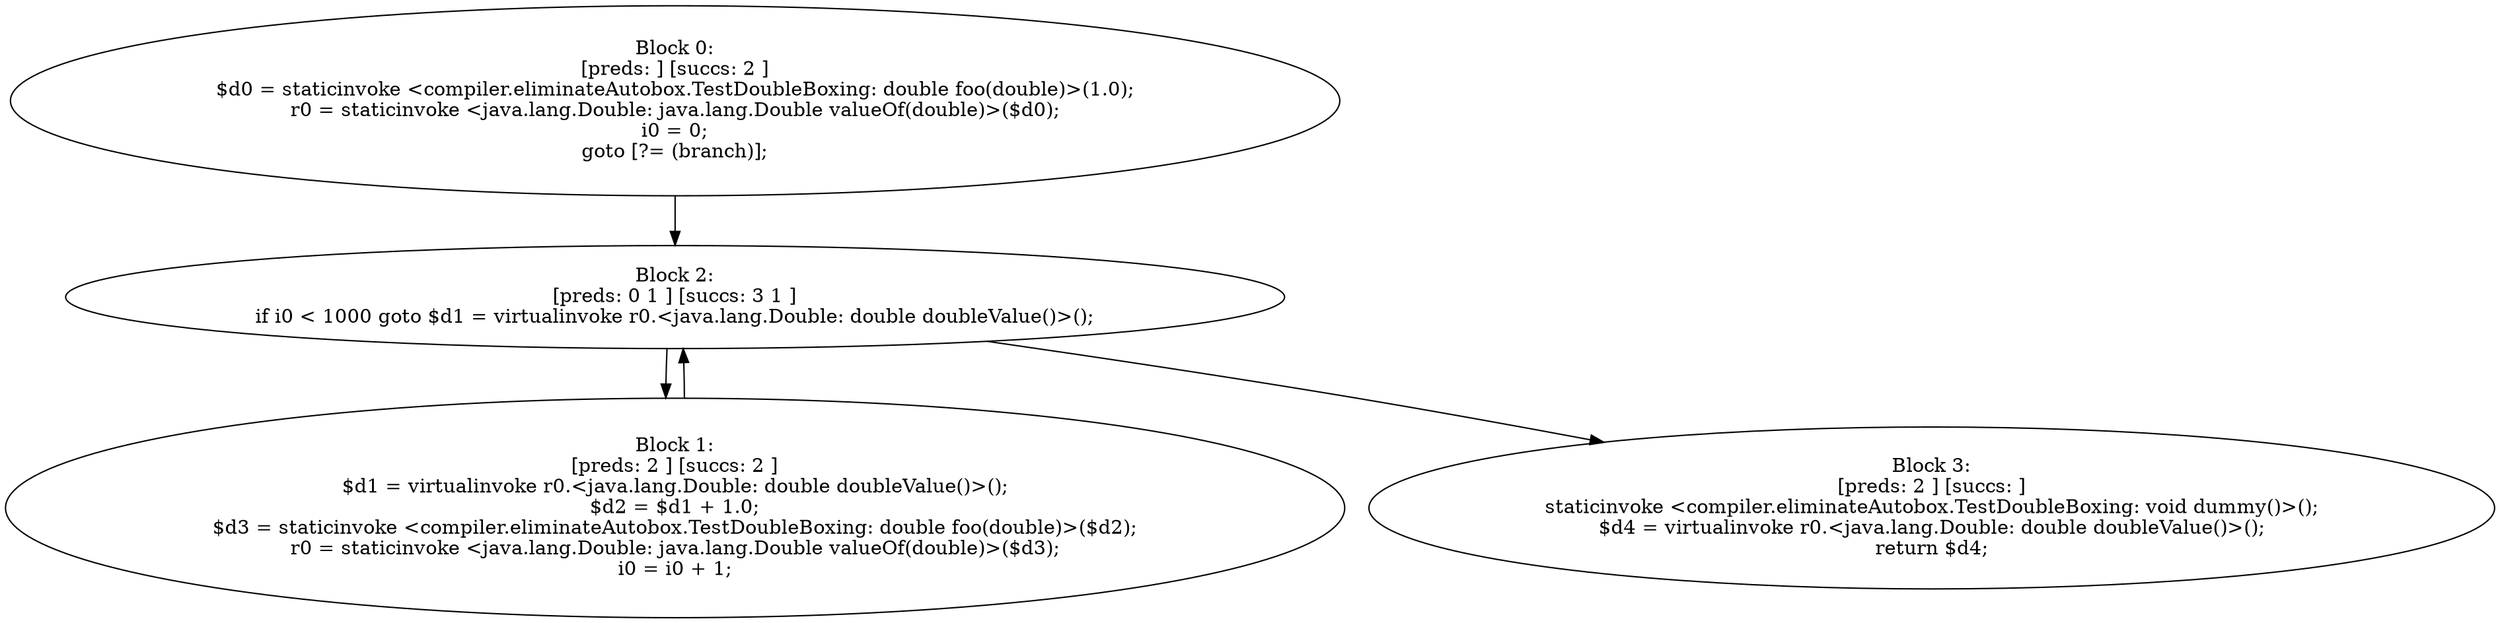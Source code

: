 digraph "unitGraph" {
    "Block 0:
[preds: ] [succs: 2 ]
$d0 = staticinvoke <compiler.eliminateAutobox.TestDoubleBoxing: double foo(double)>(1.0);
r0 = staticinvoke <java.lang.Double: java.lang.Double valueOf(double)>($d0);
i0 = 0;
goto [?= (branch)];
"
    "Block 1:
[preds: 2 ] [succs: 2 ]
$d1 = virtualinvoke r0.<java.lang.Double: double doubleValue()>();
$d2 = $d1 + 1.0;
$d3 = staticinvoke <compiler.eliminateAutobox.TestDoubleBoxing: double foo(double)>($d2);
r0 = staticinvoke <java.lang.Double: java.lang.Double valueOf(double)>($d3);
i0 = i0 + 1;
"
    "Block 2:
[preds: 0 1 ] [succs: 3 1 ]
if i0 < 1000 goto $d1 = virtualinvoke r0.<java.lang.Double: double doubleValue()>();
"
    "Block 3:
[preds: 2 ] [succs: ]
staticinvoke <compiler.eliminateAutobox.TestDoubleBoxing: void dummy()>();
$d4 = virtualinvoke r0.<java.lang.Double: double doubleValue()>();
return $d4;
"
    "Block 0:
[preds: ] [succs: 2 ]
$d0 = staticinvoke <compiler.eliminateAutobox.TestDoubleBoxing: double foo(double)>(1.0);
r0 = staticinvoke <java.lang.Double: java.lang.Double valueOf(double)>($d0);
i0 = 0;
goto [?= (branch)];
"->"Block 2:
[preds: 0 1 ] [succs: 3 1 ]
if i0 < 1000 goto $d1 = virtualinvoke r0.<java.lang.Double: double doubleValue()>();
";
    "Block 1:
[preds: 2 ] [succs: 2 ]
$d1 = virtualinvoke r0.<java.lang.Double: double doubleValue()>();
$d2 = $d1 + 1.0;
$d3 = staticinvoke <compiler.eliminateAutobox.TestDoubleBoxing: double foo(double)>($d2);
r0 = staticinvoke <java.lang.Double: java.lang.Double valueOf(double)>($d3);
i0 = i0 + 1;
"->"Block 2:
[preds: 0 1 ] [succs: 3 1 ]
if i0 < 1000 goto $d1 = virtualinvoke r0.<java.lang.Double: double doubleValue()>();
";
    "Block 2:
[preds: 0 1 ] [succs: 3 1 ]
if i0 < 1000 goto $d1 = virtualinvoke r0.<java.lang.Double: double doubleValue()>();
"->"Block 3:
[preds: 2 ] [succs: ]
staticinvoke <compiler.eliminateAutobox.TestDoubleBoxing: void dummy()>();
$d4 = virtualinvoke r0.<java.lang.Double: double doubleValue()>();
return $d4;
";
    "Block 2:
[preds: 0 1 ] [succs: 3 1 ]
if i0 < 1000 goto $d1 = virtualinvoke r0.<java.lang.Double: double doubleValue()>();
"->"Block 1:
[preds: 2 ] [succs: 2 ]
$d1 = virtualinvoke r0.<java.lang.Double: double doubleValue()>();
$d2 = $d1 + 1.0;
$d3 = staticinvoke <compiler.eliminateAutobox.TestDoubleBoxing: double foo(double)>($d2);
r0 = staticinvoke <java.lang.Double: java.lang.Double valueOf(double)>($d3);
i0 = i0 + 1;
";
}
